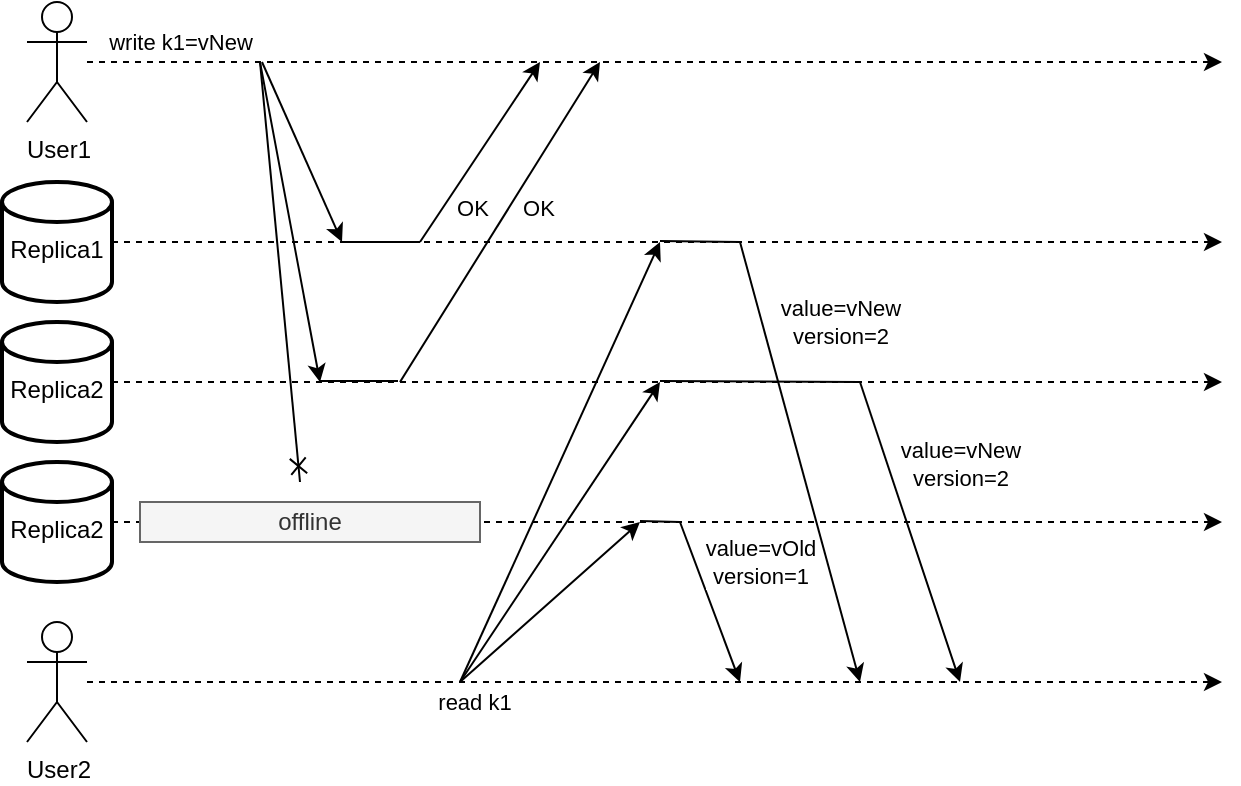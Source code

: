 <mxfile version="18.1.1" type="github"><diagram id="QgjdsrgUE2rLiytemq7n" name="Page-1"><mxGraphModel dx="3848" dy="813" grid="1" gridSize="10" guides="1" tooltips="1" connect="1" arrows="1" fold="1" page="1" pageScale="1" pageWidth="850" pageHeight="1100" math="0" shadow="0"><root><mxCell id="0"/><mxCell id="1" parent="0"/><mxCell id="xrx-6XC1l5b0vt7ri7Mh-3" style="edgeStyle=orthogonalEdgeStyle;rounded=0;orthogonalLoop=1;jettySize=auto;html=1;dashed=1;" parent="1" source="xrx-6XC1l5b0vt7ri7Mh-1" edge="1"><mxGeometry relative="1" as="geometry"><mxPoint x="-1919" y="120" as="targetPoint"/></mxGeometry></mxCell><mxCell id="xrx-6XC1l5b0vt7ri7Mh-10" value="write k1=vNew" style="edgeLabel;html=1;align=center;verticalAlign=middle;resizable=0;points=[];" parent="xrx-6XC1l5b0vt7ri7Mh-3" connectable="0" vertex="1"><mxGeometry x="-0.836" y="4" relative="1" as="geometry"><mxPoint y="-6" as="offset"/></mxGeometry></mxCell><mxCell id="xrx-6XC1l5b0vt7ri7Mh-1" value="User1" style="shape=umlActor;verticalLabelPosition=bottom;verticalAlign=top;html=1;outlineConnect=0;" parent="1" vertex="1"><mxGeometry x="-2516.5" y="90" width="30" height="60" as="geometry"/></mxCell><mxCell id="xrx-6XC1l5b0vt7ri7Mh-7" style="edgeStyle=orthogonalEdgeStyle;rounded=0;orthogonalLoop=1;jettySize=auto;html=1;dashed=1;" parent="1" source="xrx-6XC1l5b0vt7ri7Mh-4" edge="1"><mxGeometry relative="1" as="geometry"><mxPoint x="-1919" y="210" as="targetPoint"/></mxGeometry></mxCell><mxCell id="xrx-6XC1l5b0vt7ri7Mh-4" value="Replica1" style="strokeWidth=2;html=1;shape=mxgraph.flowchart.database;whiteSpace=wrap;spacingTop=8;" parent="1" vertex="1"><mxGeometry x="-2529" y="180" width="55" height="60" as="geometry"/></mxCell><mxCell id="xrx-6XC1l5b0vt7ri7Mh-8" style="edgeStyle=orthogonalEdgeStyle;rounded=0;orthogonalLoop=1;jettySize=auto;html=1;dashed=1;" parent="1" source="xrx-6XC1l5b0vt7ri7Mh-5" edge="1"><mxGeometry relative="1" as="geometry"><mxPoint x="-1919" y="280" as="targetPoint"/></mxGeometry></mxCell><mxCell id="xrx-6XC1l5b0vt7ri7Mh-5" value="&lt;p style=&quot;line-height: 1.2;&quot;&gt;Replica2&lt;/p&gt;" style="strokeWidth=2;html=1;shape=mxgraph.flowchart.database;whiteSpace=wrap;spacingTop=8;" parent="1" vertex="1"><mxGeometry x="-2529" y="250" width="55" height="60" as="geometry"/></mxCell><mxCell id="xrx-6XC1l5b0vt7ri7Mh-9" style="edgeStyle=orthogonalEdgeStyle;rounded=0;orthogonalLoop=1;jettySize=auto;html=1;dashed=1;" parent="1" source="xrx-6XC1l5b0vt7ri7Mh-6" edge="1"><mxGeometry relative="1" as="geometry"><mxPoint x="-1919" y="350" as="targetPoint"/></mxGeometry></mxCell><mxCell id="xrx-6XC1l5b0vt7ri7Mh-6" value="Replica2" style="strokeWidth=2;html=1;shape=mxgraph.flowchart.database;whiteSpace=wrap;spacingTop=8;" parent="1" vertex="1"><mxGeometry x="-2529" y="320" width="55" height="60" as="geometry"/></mxCell><mxCell id="xrx-6XC1l5b0vt7ri7Mh-11" value="" style="endArrow=classic;html=1;rounded=0;" parent="1" edge="1"><mxGeometry width="50" height="50" relative="1" as="geometry"><mxPoint x="-2399" y="120" as="sourcePoint"/><mxPoint x="-2359" y="210" as="targetPoint"/></mxGeometry></mxCell><mxCell id="xrx-6XC1l5b0vt7ri7Mh-17" value="" style="endArrow=none;html=1;rounded=0;endFill=0;" parent="1" edge="1"><mxGeometry width="50" height="50" relative="1" as="geometry"><mxPoint x="-2359" y="210" as="sourcePoint"/><mxPoint x="-2320" y="210" as="targetPoint"/></mxGeometry></mxCell><mxCell id="b-8zLZydzfTKuxN5woJT-3" value="" style="endArrow=classic;html=1;rounded=0;" parent="1" edge="1"><mxGeometry width="50" height="50" relative="1" as="geometry"><mxPoint x="-2320" y="210" as="sourcePoint"/><mxPoint x="-2260" y="120" as="targetPoint"/></mxGeometry></mxCell><mxCell id="b-8zLZydzfTKuxN5woJT-8" value="OK" style="edgeLabel;html=1;align=center;verticalAlign=middle;resizable=0;points=[];" parent="b-8zLZydzfTKuxN5woJT-3" connectable="0" vertex="1"><mxGeometry x="-0.018" y="-3" relative="1" as="geometry"><mxPoint x="-6" y="25" as="offset"/></mxGeometry></mxCell><mxCell id="nLopHfRTD2Dx5EWVa3AB-1" style="edgeStyle=orthogonalEdgeStyle;rounded=0;orthogonalLoop=1;jettySize=auto;html=1;dashed=1;" parent="1" source="nLopHfRTD2Dx5EWVa3AB-3" edge="1"><mxGeometry relative="1" as="geometry"><mxPoint x="-1919" y="430" as="targetPoint"/></mxGeometry></mxCell><mxCell id="nLopHfRTD2Dx5EWVa3AB-3" value="User2" style="shape=umlActor;verticalLabelPosition=bottom;verticalAlign=top;html=1;outlineConnect=0;" parent="1" vertex="1"><mxGeometry x="-2516.5" y="400" width="30" height="60" as="geometry"/></mxCell><mxCell id="nLopHfRTD2Dx5EWVa3AB-4" value="" style="endArrow=classic;html=1;rounded=0;" parent="1" edge="1"><mxGeometry width="50" height="50" relative="1" as="geometry"><mxPoint x="-2300" y="430" as="sourcePoint"/><mxPoint x="-2200" y="280" as="targetPoint"/></mxGeometry></mxCell><mxCell id="nLopHfRTD2Dx5EWVa3AB-6" value="" style="endArrow=none;html=1;rounded=0;endFill=0;" parent="1" edge="1"><mxGeometry width="50" height="50" relative="1" as="geometry"><mxPoint x="-2200" y="279.5" as="sourcePoint"/><mxPoint x="-2100" y="280" as="targetPoint"/></mxGeometry></mxCell><mxCell id="nLopHfRTD2Dx5EWVa3AB-7" value="" style="endArrow=classic;html=1;rounded=0;" parent="1" edge="1"><mxGeometry width="50" height="50" relative="1" as="geometry"><mxPoint x="-2100" y="280" as="sourcePoint"/><mxPoint x="-2050" y="430" as="targetPoint"/></mxGeometry></mxCell><mxCell id="nLopHfRTD2Dx5EWVa3AB-8" value="value=vNew&lt;br&gt;version=2" style="edgeLabel;html=1;align=center;verticalAlign=middle;resizable=0;points=[];" parent="nLopHfRTD2Dx5EWVa3AB-7" connectable="0" vertex="1"><mxGeometry x="0.316" y="-2" relative="1" as="geometry"><mxPoint x="19" y="-59" as="offset"/></mxGeometry></mxCell><mxCell id="VSP90Chaf3aN7dXb4YMf-1" value="" style="endArrow=classic;html=1;rounded=0;" edge="1" parent="1"><mxGeometry width="50" height="50" relative="1" as="geometry"><mxPoint x="-2400" y="120" as="sourcePoint"/><mxPoint x="-2370" y="280" as="targetPoint"/></mxGeometry></mxCell><mxCell id="VSP90Chaf3aN7dXb4YMf-2" value="" style="endArrow=none;html=1;rounded=0;endFill=0;" edge="1" parent="1"><mxGeometry width="50" height="50" relative="1" as="geometry"><mxPoint x="-2370" y="279.5" as="sourcePoint"/><mxPoint x="-2331" y="279.5" as="targetPoint"/></mxGeometry></mxCell><mxCell id="VSP90Chaf3aN7dXb4YMf-3" value="" style="endArrow=classic;html=1;rounded=0;" edge="1" parent="1"><mxGeometry width="50" height="50" relative="1" as="geometry"><mxPoint x="-2330" y="280" as="sourcePoint"/><mxPoint x="-2230" y="120" as="targetPoint"/></mxGeometry></mxCell><mxCell id="VSP90Chaf3aN7dXb4YMf-4" value="OK" style="edgeLabel;html=1;align=center;verticalAlign=middle;resizable=0;points=[];" connectable="0" vertex="1" parent="VSP90Chaf3aN7dXb4YMf-3"><mxGeometry x="-0.018" y="-3" relative="1" as="geometry"><mxPoint x="17" y="-10" as="offset"/></mxGeometry></mxCell><mxCell id="VSP90Chaf3aN7dXb4YMf-5" value="" style="endArrow=cross;html=1;rounded=0;endFill=0;" edge="1" parent="1"><mxGeometry width="50" height="50" relative="1" as="geometry"><mxPoint x="-2400" y="120" as="sourcePoint"/><mxPoint x="-2380" y="330" as="targetPoint"/></mxGeometry></mxCell><mxCell id="VSP90Chaf3aN7dXb4YMf-9" value="offline" style="rounded=0;whiteSpace=wrap;html=1;fillColor=#f5f5f5;fontColor=#333333;strokeColor=#666666;" vertex="1" parent="1"><mxGeometry x="-2460" y="340" width="170" height="20" as="geometry"/></mxCell><mxCell id="VSP90Chaf3aN7dXb4YMf-10" value="" style="endArrow=classic;html=1;rounded=0;" edge="1" parent="1"><mxGeometry width="50" height="50" relative="1" as="geometry"><mxPoint x="-2300" y="430" as="sourcePoint"/><mxPoint x="-2200" y="210" as="targetPoint"/></mxGeometry></mxCell><mxCell id="VSP90Chaf3aN7dXb4YMf-12" value="" style="endArrow=none;html=1;rounded=0;endFill=0;" edge="1" parent="1"><mxGeometry width="50" height="50" relative="1" as="geometry"><mxPoint x="-2200" y="209.5" as="sourcePoint"/><mxPoint x="-2160" y="210" as="targetPoint"/></mxGeometry></mxCell><mxCell id="VSP90Chaf3aN7dXb4YMf-13" value="read k1" style="edgeLabel;html=1;align=center;verticalAlign=middle;resizable=0;points=[];" connectable="0" vertex="1" parent="1"><mxGeometry x="-2300" y="440" as="geometry"><mxPoint x="7" as="offset"/></mxGeometry></mxCell><mxCell id="VSP90Chaf3aN7dXb4YMf-14" value="" style="endArrow=classic;html=1;rounded=0;" edge="1" parent="1"><mxGeometry width="50" height="50" relative="1" as="geometry"><mxPoint x="-2300" y="430" as="sourcePoint"/><mxPoint x="-2210" y="350" as="targetPoint"/></mxGeometry></mxCell><mxCell id="VSP90Chaf3aN7dXb4YMf-15" value="" style="endArrow=none;html=1;rounded=0;endFill=0;" edge="1" parent="1"><mxGeometry width="50" height="50" relative="1" as="geometry"><mxPoint x="-2210" y="349.5" as="sourcePoint"/><mxPoint x="-2190" y="350" as="targetPoint"/></mxGeometry></mxCell><mxCell id="VSP90Chaf3aN7dXb4YMf-16" value="" style="endArrow=classic;html=1;rounded=0;" edge="1" parent="1"><mxGeometry width="50" height="50" relative="1" as="geometry"><mxPoint x="-2160" y="210" as="sourcePoint"/><mxPoint x="-2100" y="430" as="targetPoint"/></mxGeometry></mxCell><mxCell id="VSP90Chaf3aN7dXb4YMf-17" value="value=vNew&lt;br&gt;version=2" style="edgeLabel;html=1;align=center;verticalAlign=middle;resizable=0;points=[];" connectable="0" vertex="1" parent="VSP90Chaf3aN7dXb4YMf-16"><mxGeometry x="0.316" y="-2" relative="1" as="geometry"><mxPoint x="12" y="-105" as="offset"/></mxGeometry></mxCell><mxCell id="VSP90Chaf3aN7dXb4YMf-18" value="" style="endArrow=classic;html=1;rounded=0;" edge="1" parent="1"><mxGeometry width="50" height="50" relative="1" as="geometry"><mxPoint x="-2190" y="350" as="sourcePoint"/><mxPoint x="-2160" y="430" as="targetPoint"/></mxGeometry></mxCell><mxCell id="VSP90Chaf3aN7dXb4YMf-19" value="value=vOld&lt;br&gt;version=1" style="edgeLabel;html=1;align=center;verticalAlign=middle;resizable=0;points=[];labelBackgroundColor=default;" connectable="0" vertex="1" parent="VSP90Chaf3aN7dXb4YMf-18"><mxGeometry x="0.316" y="-2" relative="1" as="geometry"><mxPoint x="22" y="-33" as="offset"/></mxGeometry></mxCell></root></mxGraphModel></diagram></mxfile>